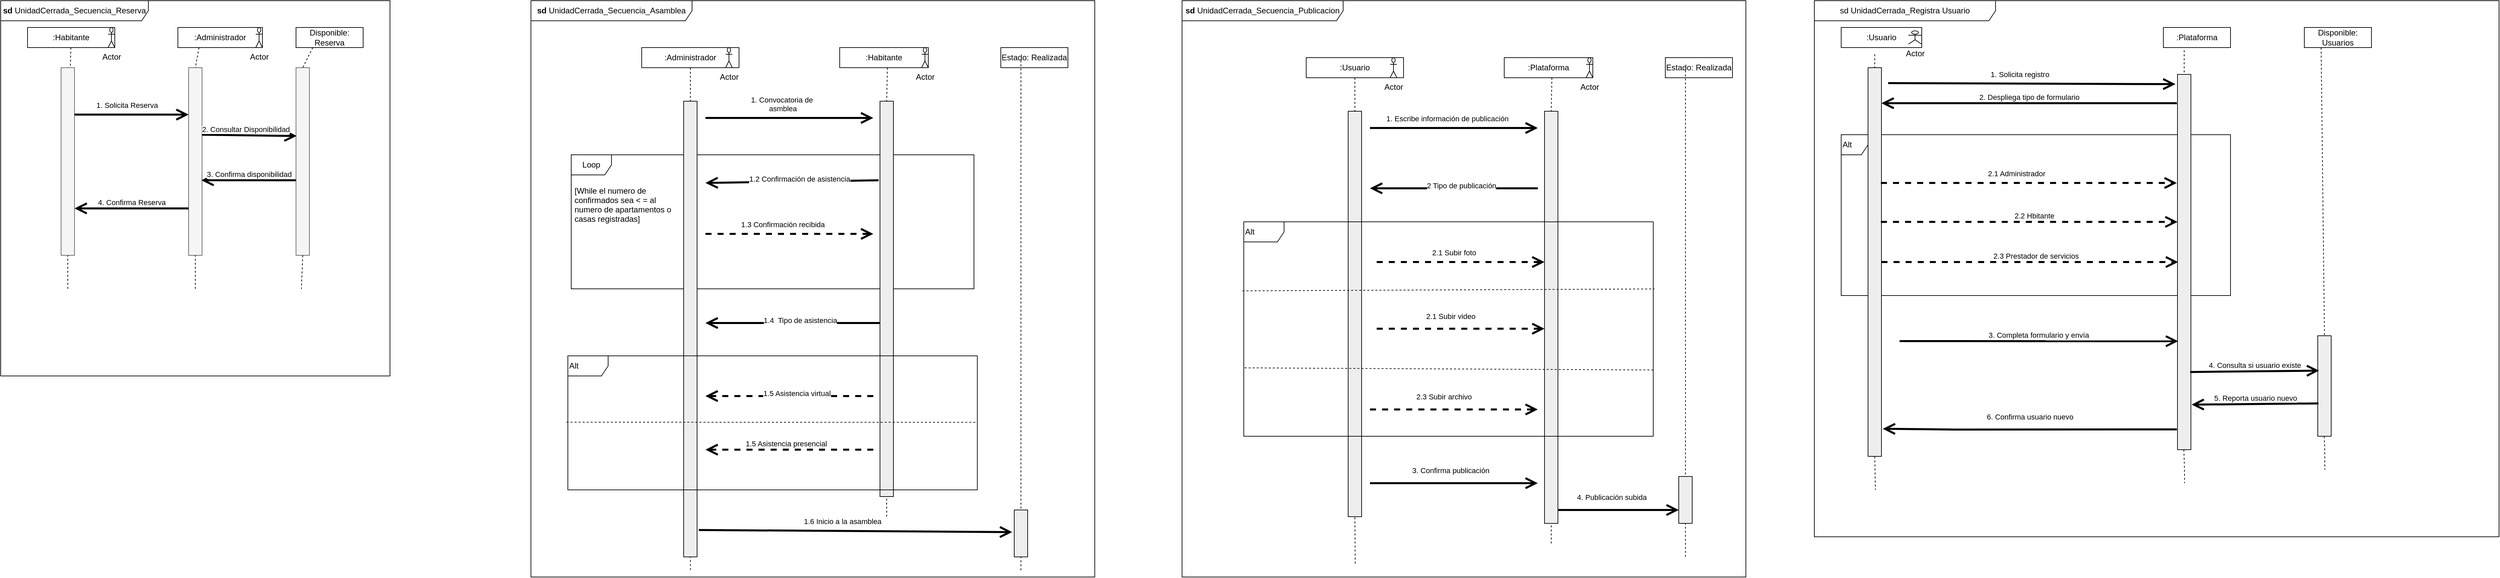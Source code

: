 <mxfile version="13.7.7" type="github" pages="5">
  <diagram id="IByfszgsPYmH7Z33qqJC" name="sd Reserva">
    <mxGraphModel dx="868" dy="482" grid="1" gridSize="10" guides="1" tooltips="1" connect="1" arrows="1" fold="1" page="1" pageScale="1" pageWidth="827" pageHeight="1169" math="0" shadow="0">
      <root>
        <mxCell id="0" />
        <mxCell id="1" parent="0" />
        <mxCell id="T3ICBT90jM9kPvNU83P--3" value="&lt;b&gt;sd&lt;/b&gt; UnidadCerrada_Secuencia_Asamblea" style="shape=umlFrame;whiteSpace=wrap;html=1;width=240;height=30;" parent="1" vertex="1">
          <mxGeometry x="790" y="50" width="840" height="860" as="geometry" />
        </mxCell>
        <mxCell id="178sv82tuhjsQiMv21EE-5" value="&lt;b&gt;sd&lt;/b&gt; UnidadCerrada_Secuencia_Publicacion" style="shape=umlFrame;whiteSpace=wrap;html=1;width=240;height=30;" parent="1" vertex="1">
          <mxGeometry x="1760" y="50" width="840" height="860" as="geometry" />
        </mxCell>
        <mxCell id="T3ICBT90jM9kPvNU83P--27" value="Loop" style="shape=umlFrame;whiteSpace=wrap;html=1;" parent="1" vertex="1">
          <mxGeometry x="850" y="280" width="600" height="200" as="geometry" />
        </mxCell>
        <mxCell id="ECuL-u9GCJVW1QL4CKRL-1" value="&lt;b&gt;sd&lt;/b&gt; UnidadCerrada_Secuencia_Reserva" style="shape=umlFrame;whiteSpace=wrap;html=1;width=220;height=30;" parent="1" vertex="1">
          <mxGeometry y="50" width="580" height="560" as="geometry" />
        </mxCell>
        <mxCell id="ECuL-u9GCJVW1QL4CKRL-2" value=":Habitante" style="shape=rect;html=1;whiteSpace=wrap;align=center;" parent="1" vertex="1">
          <mxGeometry x="40" y="90" width="130" height="30" as="geometry" />
        </mxCell>
        <mxCell id="ECuL-u9GCJVW1QL4CKRL-3" value=":Administrador" style="shape=rect;html=1;whiteSpace=wrap;align=center;" parent="1" vertex="1">
          <mxGeometry x="264" y="90" width="126" height="30" as="geometry" />
        </mxCell>
        <mxCell id="ECuL-u9GCJVW1QL4CKRL-4" value="" style="shape=rect;fillColor=#f5f5f5;html=1;strokeColor=#666666;fontColor=#333333;" parent="1" vertex="1">
          <mxGeometry x="90" y="150" width="20" height="280" as="geometry" />
        </mxCell>
        <mxCell id="ECuL-u9GCJVW1QL4CKRL-5" value="" style="edgeStyle=none;dashed=1;endArrow=none;html=1;" parent="1" source="ECuL-u9GCJVW1QL4CKRL-2" target="ECuL-u9GCJVW1QL4CKRL-4" edge="1">
          <mxGeometry relative="1" as="geometry" />
        </mxCell>
        <mxCell id="ECuL-u9GCJVW1QL4CKRL-6" value="1. Solicita Reserva" style="edgeStyle=none;html=1;endArrow=open;endSize=12;strokeWidth=3;verticalAlign=bottom;entryX=0;entryY=0.25;entryDx=0;entryDy=0;exitX=1;exitY=0.25;exitDx=0;exitDy=0;" parent="1" edge="1" target="ECuL-u9GCJVW1QL4CKRL-7" source="ECuL-u9GCJVW1QL4CKRL-4">
          <mxGeometry x="-0.084" y="5" width="160" relative="1" as="geometry">
            <mxPoint x="120" y="175" as="sourcePoint" />
            <mxPoint x="270" y="175" as="targetPoint" />
            <mxPoint as="offset" />
          </mxGeometry>
        </mxCell>
        <mxCell id="ECuL-u9GCJVW1QL4CKRL-7" value="" style="shape=rect;fillColor=#f5f5f5;html=1;strokeColor=#666666;fontColor=#333333;" parent="1" vertex="1">
          <mxGeometry x="280" y="150" width="20" height="280" as="geometry" />
        </mxCell>
        <mxCell id="ECuL-u9GCJVW1QL4CKRL-8" value="" style="edgeStyle=none;dashed=1;endArrow=none;html=1;exitX=0.25;exitY=1;exitDx=0;exitDy=0;entryX=0.5;entryY=0;entryDx=0;entryDy=0;" parent="1" source="ECuL-u9GCJVW1QL4CKRL-3" target="ECuL-u9GCJVW1QL4CKRL-7" edge="1">
          <mxGeometry relative="1" as="geometry">
            <mxPoint x="110" y="130" as="sourcePoint" />
            <mxPoint x="289" y="140" as="targetPoint" />
          </mxGeometry>
        </mxCell>
        <mxCell id="ECuL-u9GCJVW1QL4CKRL-9" value="4. Confirma Reserva" style="edgeStyle=none;html=1;endArrow=open;endSize=12;strokeWidth=3;verticalAlign=bottom;entryX=1;entryY=0.75;entryDx=0;entryDy=0;exitX=0;exitY=0.75;exitDx=0;exitDy=0;" parent="1" source="ECuL-u9GCJVW1QL4CKRL-7" target="ECuL-u9GCJVW1QL4CKRL-4" edge="1">
          <mxGeometry width="160" relative="1" as="geometry">
            <mxPoint x="275" y="263" as="sourcePoint" />
            <mxPoint x="300" y="350" as="targetPoint" />
          </mxGeometry>
        </mxCell>
        <mxCell id="ECuL-u9GCJVW1QL4CKRL-10" value="Disponible: Reserva" style="shape=rect;html=1;whiteSpace=wrap;align=center;" parent="1" vertex="1">
          <mxGeometry x="440" y="90" width="100" height="30" as="geometry" />
        </mxCell>
        <mxCell id="ECuL-u9GCJVW1QL4CKRL-11" value="" style="shape=rect;fillColor=#f5f5f5;html=1;strokeColor=#666666;fontColor=#333333;" parent="1" vertex="1">
          <mxGeometry x="440" y="150" width="20" height="280" as="geometry" />
        </mxCell>
        <mxCell id="ECuL-u9GCJVW1QL4CKRL-12" value="" style="edgeStyle=none;dashed=1;endArrow=none;html=1;exitX=0.25;exitY=1;exitDx=0;exitDy=0;entryX=0.5;entryY=0;entryDx=0;entryDy=0;" parent="1" source="ECuL-u9GCJVW1QL4CKRL-10" target="ECuL-u9GCJVW1QL4CKRL-11" edge="1">
          <mxGeometry relative="1" as="geometry">
            <mxPoint x="256" y="130" as="sourcePoint" />
            <mxPoint x="435" y="140" as="targetPoint" />
          </mxGeometry>
        </mxCell>
        <mxCell id="ECuL-u9GCJVW1QL4CKRL-13" value="2. Consultar Disponibilidad" style="edgeStyle=none;html=1;endArrow=open;endSize=12;strokeWidth=3;verticalAlign=bottom;exitX=1;exitY=0.357;exitDx=0;exitDy=0;exitPerimeter=0;entryX=0.05;entryY=0.364;entryDx=0;entryDy=0;entryPerimeter=0;" parent="1" source="ECuL-u9GCJVW1QL4CKRL-7" edge="1" target="ECuL-u9GCJVW1QL4CKRL-11">
          <mxGeometry x="-0.077" width="160" relative="1" as="geometry">
            <mxPoint x="300" y="204.5" as="sourcePoint" />
            <mxPoint x="440" y="250" as="targetPoint" />
            <mxPoint as="offset" />
          </mxGeometry>
        </mxCell>
        <mxCell id="ECuL-u9GCJVW1QL4CKRL-14" value="3. Confirma disponibilidad" style="edgeStyle=none;html=1;endArrow=open;endSize=12;strokeWidth=3;verticalAlign=bottom;entryX=0.95;entryY=0.6;entryDx=0;entryDy=0;entryPerimeter=0;" parent="1" target="ECuL-u9GCJVW1QL4CKRL-7" edge="1">
          <mxGeometry width="160" relative="1" as="geometry">
            <mxPoint x="440" y="318" as="sourcePoint" />
            <mxPoint x="510" y="200" as="targetPoint" />
          </mxGeometry>
        </mxCell>
        <mxCell id="T3ICBT90jM9kPvNU83P--1" value="Actor" style="shape=umlActor;verticalLabelPosition=bottom;verticalAlign=top;html=1;outlineConnect=0;" parent="1" vertex="1">
          <mxGeometry x="160" y="90" width="10" height="30" as="geometry" />
        </mxCell>
        <mxCell id="T3ICBT90jM9kPvNU83P--2" value="Actor" style="shape=umlActor;verticalLabelPosition=bottom;verticalAlign=top;html=1;outlineConnect=0;" parent="1" vertex="1">
          <mxGeometry x="380" y="90" width="10" height="30" as="geometry" />
        </mxCell>
        <mxCell id="T3ICBT90jM9kPvNU83P--4" value=":Administrador" style="shape=rect;html=1;whiteSpace=wrap;align=center;" parent="1" vertex="1">
          <mxGeometry x="955" y="120" width="145" height="30" as="geometry" />
        </mxCell>
        <mxCell id="T3ICBT90jM9kPvNU83P--5" value=":Habitante" style="shape=rect;html=1;whiteSpace=wrap;align=center;" parent="1" vertex="1">
          <mxGeometry x="1250" y="120" width="132" height="30" as="geometry" />
        </mxCell>
        <mxCell id="T3ICBT90jM9kPvNU83P--6" value="" style="shape=rect;html=1;fillColor=#EEEEEE;" parent="1" vertex="1">
          <mxGeometry x="1017.5" y="200" width="20" height="680" as="geometry" />
        </mxCell>
        <mxCell id="T3ICBT90jM9kPvNU83P--7" value="" style="edgeStyle=none;dashed=1;endArrow=none;html=1;" parent="1" source="T3ICBT90jM9kPvNU83P--4" target="T3ICBT90jM9kPvNU83P--6" edge="1">
          <mxGeometry relative="1" as="geometry" />
        </mxCell>
        <mxCell id="T3ICBT90jM9kPvNU83P--8" value="1. Convocatoria de&amp;nbsp;&lt;br&gt;asmblea" style="edgeStyle=none;html=1;endArrow=open;endSize=12;strokeWidth=3;verticalAlign=bottom;" parent="1" edge="1">
          <mxGeometry x="-0.084" y="5" width="160" relative="1" as="geometry">
            <mxPoint x="1050" y="225" as="sourcePoint" />
            <mxPoint x="1300" y="225" as="targetPoint" />
            <mxPoint as="offset" />
          </mxGeometry>
        </mxCell>
        <mxCell id="T3ICBT90jM9kPvNU83P--9" value="" style="shape=rect;html=1;fillColor=#EEEEEE;" parent="1" vertex="1">
          <mxGeometry x="1310" y="200" width="20" height="590" as="geometry" />
        </mxCell>
        <mxCell id="T3ICBT90jM9kPvNU83P--10" value="" style="edgeStyle=none;dashed=1;endArrow=none;html=1;exitX=0.25;exitY=1;exitDx=0;exitDy=0;entryX=0.5;entryY=0;entryDx=0;entryDy=0;" parent="1" target="T3ICBT90jM9kPvNU83P--9" edge="1">
          <mxGeometry relative="1" as="geometry">
            <mxPoint x="1321" y="150" as="sourcePoint" />
            <mxPoint x="1319" y="170" as="targetPoint" />
          </mxGeometry>
        </mxCell>
        <mxCell id="T3ICBT90jM9kPvNU83P--12" value="Estado: Realizada" style="shape=rect;html=1;whiteSpace=wrap;align=center;" parent="1" vertex="1">
          <mxGeometry x="1490" y="120" width="100" height="30" as="geometry" />
        </mxCell>
        <mxCell id="T3ICBT90jM9kPvNU83P--13" value="" style="shape=rect;html=1;fillColor=#EEEEEE;" parent="1" vertex="1">
          <mxGeometry x="1510" y="810" width="20" height="70" as="geometry" />
        </mxCell>
        <mxCell id="T3ICBT90jM9kPvNU83P--14" value="" style="edgeStyle=none;dashed=1;endArrow=none;html=1;entryX=0.5;entryY=0;entryDx=0;entryDy=0;" parent="1" target="T3ICBT90jM9kPvNU83P--13" edge="1">
          <mxGeometry relative="1" as="geometry">
            <mxPoint x="1520" y="139" as="sourcePoint" />
            <mxPoint x="1465" y="170" as="targetPoint" />
          </mxGeometry>
        </mxCell>
        <mxCell id="T3ICBT90jM9kPvNU83P--17" value="Actor" style="shape=umlActor;verticalLabelPosition=bottom;verticalAlign=top;html=1;outlineConnect=0;" parent="1" vertex="1">
          <mxGeometry x="1080" y="120" width="10" height="30" as="geometry" />
        </mxCell>
        <mxCell id="T3ICBT90jM9kPvNU83P--18" value="Actor" style="shape=umlActor;verticalLabelPosition=bottom;verticalAlign=top;html=1;outlineConnect=0;" parent="1" vertex="1">
          <mxGeometry x="1372" y="120" width="10" height="30" as="geometry" />
        </mxCell>
        <mxCell id="T3ICBT90jM9kPvNU83P--21" value="" style="edgeStyle=none;dashed=1;endArrow=none;html=1;entryX=0.5;entryY=1;entryDx=0;entryDy=0;" parent="1" target="ECuL-u9GCJVW1QL4CKRL-4" edge="1">
          <mxGeometry relative="1" as="geometry">
            <mxPoint x="100" y="480" as="sourcePoint" />
            <mxPoint x="113.125" y="160" as="targetPoint" />
          </mxGeometry>
        </mxCell>
        <mxCell id="T3ICBT90jM9kPvNU83P--22" value="" style="edgeStyle=none;dashed=1;endArrow=none;html=1;entryX=0.5;entryY=1;entryDx=0;entryDy=0;" parent="1" target="ECuL-u9GCJVW1QL4CKRL-7" edge="1">
          <mxGeometry relative="1" as="geometry">
            <mxPoint x="290" y="480" as="sourcePoint" />
            <mxPoint x="123.125" y="170" as="targetPoint" />
          </mxGeometry>
        </mxCell>
        <mxCell id="T3ICBT90jM9kPvNU83P--23" value="" style="edgeStyle=none;dashed=1;endArrow=none;html=1;exitX=0.5;exitY=1;exitDx=0;exitDy=0;" parent="1" source="ECuL-u9GCJVW1QL4CKRL-11" edge="1">
          <mxGeometry relative="1" as="geometry">
            <mxPoint x="134.375" y="150" as="sourcePoint" />
            <mxPoint x="448" y="480" as="targetPoint" />
          </mxGeometry>
        </mxCell>
        <mxCell id="T3ICBT90jM9kPvNU83P--26" value="1.2 Confirmación de asistencia" style="edgeStyle=none;html=1;endArrow=open;endSize=12;strokeWidth=3;verticalAlign=bottom;" parent="1" edge="1">
          <mxGeometry x="-0.084" y="5" width="160" relative="1" as="geometry">
            <mxPoint x="1308" y="318" as="sourcePoint" />
            <mxPoint x="1050" y="322" as="targetPoint" />
            <mxPoint as="offset" />
          </mxGeometry>
        </mxCell>
        <mxCell id="T3ICBT90jM9kPvNU83P--28" value="[While el numero de &#xa;confirmados sea &lt; = al &#xa;numero de apartamentos o&#xa;casas registradas]  " style="text;align=left;fontStyle=0;verticalAlign=top;spacingLeft=3;spacingRight=3;strokeColor=none;rotatable=0;points=[[0,0.5],[1,0.5]];portConstraint=eastwest;" parent="1" vertex="1">
          <mxGeometry x="850" y="320" width="170" height="150" as="geometry" />
        </mxCell>
        <mxCell id="T3ICBT90jM9kPvNU83P--29" value="1.3 Confirmación recibida" style="edgeStyle=none;html=1;endArrow=open;endSize=12;strokeWidth=3;verticalAlign=bottom;dashed=1;" parent="1" edge="1">
          <mxGeometry x="-0.084" y="5" width="160" relative="1" as="geometry">
            <mxPoint x="1050" y="398" as="sourcePoint" />
            <mxPoint x="1300" y="398" as="targetPoint" />
            <mxPoint as="offset" />
          </mxGeometry>
        </mxCell>
        <mxCell id="T3ICBT90jM9kPvNU83P--30" value="Alt" style="shape=umlFrame;whiteSpace=wrap;html=1;align=left;" parent="1" vertex="1">
          <mxGeometry x="845" y="580" width="610" height="200" as="geometry" />
        </mxCell>
        <mxCell id="T3ICBT90jM9kPvNU83P--31" value="1.4&amp;nbsp; Tipo de asistencia" style="edgeStyle=none;html=1;endArrow=open;endSize=12;strokeWidth=3;verticalAlign=bottom;exitX=0;exitY=0.561;exitDx=0;exitDy=0;exitPerimeter=0;" parent="1" source="T3ICBT90jM9kPvNU83P--9" edge="1">
          <mxGeometry x="-0.084" y="5" width="160" relative="1" as="geometry">
            <mxPoint x="1300" y="531" as="sourcePoint" />
            <mxPoint x="1050" y="531" as="targetPoint" />
            <mxPoint as="offset" />
          </mxGeometry>
        </mxCell>
        <mxCell id="T3ICBT90jM9kPvNU83P--32" value="1.5 Asistencia virtual" style="edgeStyle=none;html=1;endArrow=open;endSize=12;strokeWidth=3;verticalAlign=bottom;dashed=1;exitX=0.746;exitY=0.3;exitDx=0;exitDy=0;exitPerimeter=0;entryX=0.336;entryY=0.3;entryDx=0;entryDy=0;entryPerimeter=0;" parent="1" source="T3ICBT90jM9kPvNU83P--30" target="T3ICBT90jM9kPvNU83P--30" edge="1">
          <mxGeometry x="-0.084" y="5" width="160" relative="1" as="geometry">
            <mxPoint x="1060" y="408" as="sourcePoint" />
            <mxPoint x="1310" y="408" as="targetPoint" />
            <mxPoint as="offset" />
          </mxGeometry>
        </mxCell>
        <mxCell id="T3ICBT90jM9kPvNU83P--33" value="1.5 Asistencia presencial" style="edgeStyle=none;html=1;endArrow=open;endSize=12;strokeWidth=3;verticalAlign=bottom;dashed=1;exitX=0.746;exitY=0.3;exitDx=0;exitDy=0;exitPerimeter=0;entryX=0.336;entryY=0.3;entryDx=0;entryDy=0;entryPerimeter=0;" parent="1" edge="1">
          <mxGeometry x="0.04" width="160" relative="1" as="geometry">
            <mxPoint x="1300.1" y="720" as="sourcePoint" />
            <mxPoint x="1050" y="720" as="targetPoint" />
            <mxPoint as="offset" />
          </mxGeometry>
        </mxCell>
        <mxCell id="T3ICBT90jM9kPvNU83P--38" value="" style="endArrow=none;html=1;dashed=1;entryX=1.001;entryY=0.496;entryDx=0;entryDy=0;entryPerimeter=0;" parent="1" target="T3ICBT90jM9kPvNU83P--30" edge="1">
          <mxGeometry width="50" height="50" relative="1" as="geometry">
            <mxPoint x="843" y="679" as="sourcePoint" />
            <mxPoint x="1350" y="500" as="targetPoint" />
          </mxGeometry>
        </mxCell>
        <mxCell id="T3ICBT90jM9kPvNU83P--39" value="1.6 Inicio a la asamblea" style="edgeStyle=none;html=1;endArrow=open;endSize=12;strokeWidth=3;verticalAlign=bottom;exitX=1.125;exitY=0.941;exitDx=0;exitDy=0;exitPerimeter=0;" parent="1" source="T3ICBT90jM9kPvNU83P--6" edge="1">
          <mxGeometry x="-0.084" y="5" width="160" relative="1" as="geometry">
            <mxPoint x="1310" y="541" as="sourcePoint" />
            <mxPoint x="1507" y="843" as="targetPoint" />
            <mxPoint as="offset" />
          </mxGeometry>
        </mxCell>
        <mxCell id="178sv82tuhjsQiMv21EE-1" value="" style="edgeStyle=none;dashed=1;endArrow=none;html=1;entryX=0.5;entryY=1;entryDx=0;entryDy=0;exitX=0.283;exitY=0.988;exitDx=0;exitDy=0;exitPerimeter=0;" parent="1" source="T3ICBT90jM9kPvNU83P--3" target="T3ICBT90jM9kPvNU83P--6" edge="1">
          <mxGeometry relative="1" as="geometry">
            <mxPoint x="1037.5" y="160" as="sourcePoint" />
            <mxPoint x="1037.5" y="210" as="targetPoint" />
          </mxGeometry>
        </mxCell>
        <mxCell id="178sv82tuhjsQiMv21EE-2" value="" style="edgeStyle=none;dashed=1;endArrow=none;html=1;entryX=0.5;entryY=1;entryDx=0;entryDy=0;" parent="1" target="T3ICBT90jM9kPvNU83P--9" edge="1">
          <mxGeometry relative="1" as="geometry">
            <mxPoint x="1320" y="820" as="sourcePoint" />
            <mxPoint x="1037.5" y="890" as="targetPoint" />
          </mxGeometry>
        </mxCell>
        <mxCell id="178sv82tuhjsQiMv21EE-3" value="" style="edgeStyle=none;dashed=1;endArrow=none;html=1;entryX=0.5;entryY=1;entryDx=0;entryDy=0;" parent="1" target="T3ICBT90jM9kPvNU83P--13" edge="1">
          <mxGeometry relative="1" as="geometry">
            <mxPoint x="1520" y="900" as="sourcePoint" />
            <mxPoint x="1047.5" y="900" as="targetPoint" />
          </mxGeometry>
        </mxCell>
        <mxCell id="178sv82tuhjsQiMv21EE-6" value=":Usuario" style="shape=rect;html=1;whiteSpace=wrap;align=center;" parent="1" vertex="1">
          <mxGeometry x="1945" y="135" width="145" height="30" as="geometry" />
        </mxCell>
        <mxCell id="178sv82tuhjsQiMv21EE-7" value=":Plataforma" style="shape=rect;html=1;whiteSpace=wrap;align=center;" parent="1" vertex="1">
          <mxGeometry x="2240" y="135" width="132" height="30" as="geometry" />
        </mxCell>
        <mxCell id="178sv82tuhjsQiMv21EE-8" value="" style="shape=rect;html=1;fillColor=#EEEEEE;" parent="1" vertex="1">
          <mxGeometry x="2007.5" y="215" width="20" height="605" as="geometry" />
        </mxCell>
        <mxCell id="178sv82tuhjsQiMv21EE-9" value="" style="edgeStyle=none;dashed=1;endArrow=none;html=1;" parent="1" source="178sv82tuhjsQiMv21EE-6" target="178sv82tuhjsQiMv21EE-8" edge="1">
          <mxGeometry relative="1" as="geometry" />
        </mxCell>
        <mxCell id="178sv82tuhjsQiMv21EE-10" value="1. Escribe información de publicación" style="edgeStyle=none;html=1;endArrow=open;endSize=12;strokeWidth=3;verticalAlign=bottom;" parent="1" edge="1">
          <mxGeometry x="-0.084" y="5" width="160" relative="1" as="geometry">
            <mxPoint x="2040" y="240" as="sourcePoint" />
            <mxPoint x="2290" y="240" as="targetPoint" />
            <mxPoint as="offset" />
          </mxGeometry>
        </mxCell>
        <mxCell id="178sv82tuhjsQiMv21EE-11" value="" style="shape=rect;html=1;fillColor=#EEEEEE;" parent="1" vertex="1">
          <mxGeometry x="2300" y="215" width="20" height="615" as="geometry" />
        </mxCell>
        <mxCell id="178sv82tuhjsQiMv21EE-12" value="" style="edgeStyle=none;dashed=1;endArrow=none;html=1;exitX=0.25;exitY=1;exitDx=0;exitDy=0;entryX=0.5;entryY=0;entryDx=0;entryDy=0;" parent="1" target="178sv82tuhjsQiMv21EE-11" edge="1">
          <mxGeometry relative="1" as="geometry">
            <mxPoint x="2311" y="165" as="sourcePoint" />
            <mxPoint x="2309" y="185" as="targetPoint" />
          </mxGeometry>
        </mxCell>
        <mxCell id="178sv82tuhjsQiMv21EE-13" value="Estado: Realizada" style="shape=rect;html=1;whiteSpace=wrap;align=center;" parent="1" vertex="1">
          <mxGeometry x="2480" y="135" width="100" height="30" as="geometry" />
        </mxCell>
        <mxCell id="178sv82tuhjsQiMv21EE-14" value="" style="shape=rect;html=1;fillColor=#EEEEEE;" parent="1" vertex="1">
          <mxGeometry x="2500" y="760" width="20" height="70" as="geometry" />
        </mxCell>
        <mxCell id="178sv82tuhjsQiMv21EE-15" value="" style="edgeStyle=none;dashed=1;endArrow=none;html=1;entryX=0.5;entryY=0;entryDx=0;entryDy=0;" parent="1" target="178sv82tuhjsQiMv21EE-14" edge="1">
          <mxGeometry relative="1" as="geometry">
            <mxPoint x="2510" y="154" as="sourcePoint" />
            <mxPoint x="2455" y="185" as="targetPoint" />
          </mxGeometry>
        </mxCell>
        <mxCell id="178sv82tuhjsQiMv21EE-16" value="Actor" style="shape=umlActor;verticalLabelPosition=bottom;verticalAlign=top;html=1;outlineConnect=0;" parent="1" vertex="1">
          <mxGeometry x="2070" y="135" width="10" height="30" as="geometry" />
        </mxCell>
        <mxCell id="178sv82tuhjsQiMv21EE-17" value="Actor" style="shape=umlActor;verticalLabelPosition=bottom;verticalAlign=top;html=1;outlineConnect=0;" parent="1" vertex="1">
          <mxGeometry x="2362" y="135" width="10" height="30" as="geometry" />
        </mxCell>
        <mxCell id="178sv82tuhjsQiMv21EE-21" value="Alt" style="shape=umlFrame;whiteSpace=wrap;html=1;align=left;" parent="1" vertex="1">
          <mxGeometry x="1852" y="380" width="610" height="320" as="geometry" />
        </mxCell>
        <mxCell id="178sv82tuhjsQiMv21EE-22" value="2 Tipo de publicación" style="edgeStyle=none;html=1;endArrow=open;endSize=12;strokeWidth=3;verticalAlign=bottom;" parent="1" edge="1">
          <mxGeometry x="-0.084" y="5" width="160" relative="1" as="geometry">
            <mxPoint x="2290" y="330" as="sourcePoint" />
            <mxPoint x="2040" y="330" as="targetPoint" />
            <mxPoint as="offset" />
          </mxGeometry>
        </mxCell>
        <mxCell id="178sv82tuhjsQiMv21EE-25" value="" style="endArrow=none;html=1;dashed=1;entryX=1.003;entryY=0.313;entryDx=0;entryDy=0;entryPerimeter=0;" parent="1" target="178sv82tuhjsQiMv21EE-21" edge="1">
          <mxGeometry width="50" height="50" relative="1" as="geometry">
            <mxPoint x="1850" y="483" as="sourcePoint" />
            <mxPoint x="2357" y="300" as="targetPoint" />
          </mxGeometry>
        </mxCell>
        <mxCell id="178sv82tuhjsQiMv21EE-27" value="" style="edgeStyle=none;dashed=1;endArrow=none;html=1;entryX=0.5;entryY=1;entryDx=0;entryDy=0;" parent="1" target="178sv82tuhjsQiMv21EE-8" edge="1">
          <mxGeometry relative="1" as="geometry">
            <mxPoint x="2018" y="890" as="sourcePoint" />
            <mxPoint x="2027.5" y="225" as="targetPoint" />
          </mxGeometry>
        </mxCell>
        <mxCell id="178sv82tuhjsQiMv21EE-28" value="" style="edgeStyle=none;dashed=1;endArrow=none;html=1;entryX=0.5;entryY=1;entryDx=0;entryDy=0;" parent="1" target="178sv82tuhjsQiMv21EE-11" edge="1">
          <mxGeometry relative="1" as="geometry">
            <mxPoint x="2310" y="860" as="sourcePoint" />
            <mxPoint x="2027.5" y="905" as="targetPoint" />
          </mxGeometry>
        </mxCell>
        <mxCell id="178sv82tuhjsQiMv21EE-29" value="" style="edgeStyle=none;dashed=1;endArrow=none;html=1;entryX=0.5;entryY=1;entryDx=0;entryDy=0;" parent="1" target="178sv82tuhjsQiMv21EE-14" edge="1">
          <mxGeometry relative="1" as="geometry">
            <mxPoint x="2510" y="880" as="sourcePoint" />
            <mxPoint x="2037.5" y="915" as="targetPoint" />
          </mxGeometry>
        </mxCell>
        <mxCell id="178sv82tuhjsQiMv21EE-30" value="2.1 Subir foto" style="edgeStyle=none;html=1;endArrow=open;endSize=12;strokeWidth=3;verticalAlign=bottom;dashed=1;" parent="1" edge="1">
          <mxGeometry x="-0.084" y="5" width="160" relative="1" as="geometry">
            <mxPoint x="2050" y="440" as="sourcePoint" />
            <mxPoint x="2300" y="440" as="targetPoint" />
            <mxPoint as="offset" />
          </mxGeometry>
        </mxCell>
        <mxCell id="178sv82tuhjsQiMv21EE-32" value="2.3 Subir archivo" style="edgeStyle=none;html=1;endArrow=open;endSize=12;strokeWidth=3;verticalAlign=bottom;dashed=1;" parent="1" edge="1">
          <mxGeometry x="-0.12" y="10" width="160" relative="1" as="geometry">
            <mxPoint x="2040" y="660" as="sourcePoint" />
            <mxPoint x="2290" y="660" as="targetPoint" />
            <mxPoint as="offset" />
          </mxGeometry>
        </mxCell>
        <mxCell id="178sv82tuhjsQiMv21EE-34" value="" style="endArrow=none;html=1;dashed=1;entryX=1.005;entryY=0.691;entryDx=0;entryDy=0;entryPerimeter=0;exitX=0.002;exitY=0.681;exitDx=0;exitDy=0;exitPerimeter=0;" parent="1" source="178sv82tuhjsQiMv21EE-21" target="178sv82tuhjsQiMv21EE-21" edge="1">
          <mxGeometry width="50" height="50" relative="1" as="geometry">
            <mxPoint x="1860" y="489" as="sourcePoint" />
            <mxPoint x="2470.78" y="491.08" as="targetPoint" />
          </mxGeometry>
        </mxCell>
        <mxCell id="178sv82tuhjsQiMv21EE-36" value="2.1 Subir video" style="edgeStyle=none;html=1;endArrow=open;endSize=12;strokeWidth=3;verticalAlign=bottom;dashed=1;" parent="1" edge="1">
          <mxGeometry x="-0.12" y="10" width="160" relative="1" as="geometry">
            <mxPoint x="2050" y="539.5" as="sourcePoint" />
            <mxPoint x="2300" y="539.5" as="targetPoint" />
            <mxPoint as="offset" />
          </mxGeometry>
        </mxCell>
        <mxCell id="178sv82tuhjsQiMv21EE-38" value="3. Confirma publicación" style="edgeStyle=none;html=1;endArrow=open;endSize=12;strokeWidth=3;verticalAlign=bottom;" parent="1" edge="1">
          <mxGeometry x="-0.04" y="10" width="160" relative="1" as="geometry">
            <mxPoint x="2040" y="770" as="sourcePoint" />
            <mxPoint x="2290" y="770" as="targetPoint" />
            <mxPoint as="offset" />
          </mxGeometry>
        </mxCell>
        <mxCell id="178sv82tuhjsQiMv21EE-39" value="4. Publicación subida" style="edgeStyle=none;html=1;endArrow=open;endSize=12;strokeWidth=3;verticalAlign=bottom;" parent="1" edge="1">
          <mxGeometry x="-0.111" y="10" width="160" relative="1" as="geometry">
            <mxPoint x="2320" y="810" as="sourcePoint" />
            <mxPoint x="2500" y="810" as="targetPoint" />
            <mxPoint as="offset" />
          </mxGeometry>
        </mxCell>
        <mxCell id="bqlqlFVX8aRGGul1h23t-1" value="Alt" style="shape=umlFrame;whiteSpace=wrap;html=1;align=left;width=40;height=30;" parent="1" vertex="1">
          <mxGeometry x="2742" y="250" width="580" height="240" as="geometry" />
        </mxCell>
        <mxCell id="bqlqlFVX8aRGGul1h23t-2" value="sd UnidadCerrada_Registra Usuario" style="shape=umlFrame;whiteSpace=wrap;html=1;width=270;height=30;" parent="1" vertex="1">
          <mxGeometry x="2702" y="50" width="1020" height="800" as="geometry" />
        </mxCell>
        <mxCell id="bqlqlFVX8aRGGul1h23t-3" value=":Usuario" style="shape=rect;html=1;whiteSpace=wrap;align=center;" parent="1" vertex="1">
          <mxGeometry x="2742" y="90" width="120" height="30" as="geometry" />
        </mxCell>
        <mxCell id="bqlqlFVX8aRGGul1h23t-4" value=":Plataforma" style="shape=rect;html=1;whiteSpace=wrap;align=center;" parent="1" vertex="1">
          <mxGeometry x="3222" y="90" width="100" height="30" as="geometry" />
        </mxCell>
        <mxCell id="bqlqlFVX8aRGGul1h23t-5" value="" style="shape=rect;fillColor=#eeeeee;html=1;" parent="1" vertex="1">
          <mxGeometry x="2782" y="150" width="20" height="580" as="geometry" />
        </mxCell>
        <mxCell id="bqlqlFVX8aRGGul1h23t-6" value="" style="edgeStyle=none;dashed=1;endArrow=none;html=1;" parent="1" target="bqlqlFVX8aRGGul1h23t-5" edge="1">
          <mxGeometry relative="1" as="geometry">
            <mxPoint x="2792" y="130" as="sourcePoint" />
          </mxGeometry>
        </mxCell>
        <mxCell id="bqlqlFVX8aRGGul1h23t-7" value="1. Solicita registro" style="edgeStyle=none;html=1;endArrow=open;endSize=12;strokeWidth=3;verticalAlign=bottom;entryX=-0.15;entryY=0.026;entryDx=0;entryDy=0;entryPerimeter=0;" parent="1" target="bqlqlFVX8aRGGul1h23t-8" edge="1">
          <mxGeometry x="-0.084" y="5" width="160" relative="1" as="geometry">
            <mxPoint x="2812" y="173" as="sourcePoint" />
            <mxPoint x="2962" y="173" as="targetPoint" />
            <mxPoint as="offset" />
          </mxGeometry>
        </mxCell>
        <mxCell id="bqlqlFVX8aRGGul1h23t-8" value="" style="shape=rect;fillColor=#eeeeee;html=1;" parent="1" vertex="1">
          <mxGeometry x="3243" y="160" width="20" height="560" as="geometry" />
        </mxCell>
        <mxCell id="bqlqlFVX8aRGGul1h23t-9" value="" style="edgeStyle=none;dashed=1;endArrow=none;html=1;entryX=0.5;entryY=0;entryDx=0;entryDy=0;" parent="1" target="bqlqlFVX8aRGGul1h23t-8" edge="1">
          <mxGeometry relative="1" as="geometry">
            <mxPoint x="3253" y="124" as="sourcePoint" />
            <mxPoint x="2981" y="140" as="targetPoint" />
          </mxGeometry>
        </mxCell>
        <mxCell id="bqlqlFVX8aRGGul1h23t-10" value="Disponible: Usuarios" style="shape=rect;html=1;whiteSpace=wrap;align=center;" parent="1" vertex="1">
          <mxGeometry x="3432" y="90" width="100" height="30" as="geometry" />
        </mxCell>
        <mxCell id="bqlqlFVX8aRGGul1h23t-11" value="" style="shape=rect;fillColor=#eeeeee;html=1;" parent="1" vertex="1">
          <mxGeometry x="3452" y="550" width="20" height="150" as="geometry" />
        </mxCell>
        <mxCell id="bqlqlFVX8aRGGul1h23t-12" value="" style="edgeStyle=none;dashed=1;endArrow=none;html=1;exitX=0.25;exitY=1;exitDx=0;exitDy=0;entryX=0.5;entryY=0;entryDx=0;entryDy=0;" parent="1" source="bqlqlFVX8aRGGul1h23t-10" target="bqlqlFVX8aRGGul1h23t-11" edge="1">
          <mxGeometry relative="1" as="geometry">
            <mxPoint x="2948" y="130" as="sourcePoint" />
            <mxPoint x="3127" y="140" as="targetPoint" />
          </mxGeometry>
        </mxCell>
        <mxCell id="bqlqlFVX8aRGGul1h23t-13" value="2. Despliega tipo de formulario" style="edgeStyle=none;html=1;endArrow=open;endSize=12;strokeWidth=3;verticalAlign=bottom;" parent="1" edge="1">
          <mxGeometry width="160" relative="1" as="geometry">
            <mxPoint x="3242" y="203" as="sourcePoint" />
            <mxPoint x="2802" y="203" as="targetPoint" />
          </mxGeometry>
        </mxCell>
        <mxCell id="bqlqlFVX8aRGGul1h23t-14" value="3. Completa formulario y envía" style="edgeStyle=none;html=1;endArrow=open;endSize=12;strokeWidth=3;verticalAlign=bottom;entryX=0.05;entryY=0.711;entryDx=0;entryDy=0;entryPerimeter=0;" parent="1" target="bqlqlFVX8aRGGul1h23t-8" edge="1">
          <mxGeometry width="160" relative="1" as="geometry">
            <mxPoint x="2829" y="558" as="sourcePoint" />
            <mxPoint x="2979" y="550" as="targetPoint" />
          </mxGeometry>
        </mxCell>
        <mxCell id="bqlqlFVX8aRGGul1h23t-15" value="4. Consulta si usuario existe" style="edgeStyle=none;html=1;endArrow=open;endSize=12;strokeWidth=3;verticalAlign=bottom;exitX=0.95;exitY=0.793;exitDx=0;exitDy=0;exitPerimeter=0;entryX=0.1;entryY=0.347;entryDx=0;entryDy=0;entryPerimeter=0;" parent="1" source="bqlqlFVX8aRGGul1h23t-8" target="bqlqlFVX8aRGGul1h23t-11" edge="1">
          <mxGeometry width="160" relative="1" as="geometry">
            <mxPoint x="3292" y="590" as="sourcePoint" />
            <mxPoint x="3392" y="590" as="targetPoint" />
          </mxGeometry>
        </mxCell>
        <mxCell id="bqlqlFVX8aRGGul1h23t-16" value="5. Reporta usuario nuevo" style="edgeStyle=none;html=1;endArrow=open;endSize=12;strokeWidth=3;verticalAlign=bottom;exitX=0.05;exitY=0.673;exitDx=0;exitDy=0;exitPerimeter=0;entryX=1.05;entryY=0.88;entryDx=0;entryDy=0;entryPerimeter=0;" parent="1" source="bqlqlFVX8aRGGul1h23t-11" target="bqlqlFVX8aRGGul1h23t-8" edge="1">
          <mxGeometry width="160" relative="1" as="geometry">
            <mxPoint x="3402" y="650" as="sourcePoint" />
            <mxPoint x="3282" y="650" as="targetPoint" />
          </mxGeometry>
        </mxCell>
        <mxCell id="bqlqlFVX8aRGGul1h23t-17" value="6. Confirma usuario nuevo" style="edgeStyle=none;html=1;endArrow=open;endSize=12;strokeWidth=3;verticalAlign=bottom;exitX=-0.05;exitY=0.946;exitDx=0;exitDy=0;exitPerimeter=0;entryX=1.1;entryY=0.929;entryDx=0;entryDy=0;entryPerimeter=0;" parent="1" source="bqlqlFVX8aRGGul1h23t-8" target="bqlqlFVX8aRGGul1h23t-5" edge="1">
          <mxGeometry y="-10" width="160" relative="1" as="geometry">
            <mxPoint x="2952" y="670" as="sourcePoint" />
            <mxPoint x="2812" y="670" as="targetPoint" />
            <Array as="points">
              <mxPoint x="2912" y="690" />
            </Array>
            <mxPoint as="offset" />
          </mxGeometry>
        </mxCell>
        <mxCell id="bqlqlFVX8aRGGul1h23t-18" value="2.1 Administrador" style="edgeStyle=none;html=1;endArrow=open;endSize=12;strokeWidth=3;verticalAlign=bottom;dashed=1;exitX=0.102;exitY=0.3;exitDx=0;exitDy=0;exitPerimeter=0;" parent="1" source="bqlqlFVX8aRGGul1h23t-1" edge="1">
          <mxGeometry x="-0.084" y="5" width="160" relative="1" as="geometry">
            <mxPoint x="2819" y="48" as="sourcePoint" />
            <mxPoint x="3242" y="322" as="targetPoint" />
            <mxPoint as="offset" />
          </mxGeometry>
        </mxCell>
        <mxCell id="bqlqlFVX8aRGGul1h23t-19" value="2.2 Hbitante&amp;nbsp;" style="edgeStyle=none;html=1;endArrow=open;endSize=12;strokeWidth=3;verticalAlign=bottom;dashed=1;entryX=0.864;entryY=0.542;entryDx=0;entryDy=0;entryPerimeter=0;exitX=0.102;exitY=0.542;exitDx=0;exitDy=0;exitPerimeter=0;" parent="1" source="bqlqlFVX8aRGGul1h23t-1" target="bqlqlFVX8aRGGul1h23t-1" edge="1">
          <mxGeometry x="0.04" width="160" relative="1" as="geometry">
            <mxPoint x="3059.1" y="360" as="sourcePoint" />
            <mxPoint x="2809" y="360" as="targetPoint" />
            <mxPoint as="offset" />
          </mxGeometry>
        </mxCell>
        <mxCell id="bqlqlFVX8aRGGul1h23t-20" value="2.3 Prestador de servicios" style="edgeStyle=none;html=1;endArrow=open;endSize=12;strokeWidth=3;verticalAlign=bottom;dashed=1;entryX=0.864;entryY=0.542;entryDx=0;entryDy=0;entryPerimeter=0;exitX=0.102;exitY=0.542;exitDx=0;exitDy=0;exitPerimeter=0;" parent="1" edge="1">
          <mxGeometry x="0.04" width="160" relative="1" as="geometry">
            <mxPoint x="2802" y="440" as="sourcePoint" />
            <mxPoint x="3243.96" y="440" as="targetPoint" />
            <mxPoint as="offset" />
          </mxGeometry>
        </mxCell>
        <mxCell id="bqlqlFVX8aRGGul1h23t-21" value="Actor" style="shape=umlActor;verticalLabelPosition=bottom;verticalAlign=top;html=1;outlineConnect=0;" parent="1" vertex="1">
          <mxGeometry x="2842" y="95" width="20" height="20" as="geometry" />
        </mxCell>
        <mxCell id="bqlqlFVX8aRGGul1h23t-22" value="" style="endArrow=none;html=1;exitX=0.5;exitY=1;exitDx=0;exitDy=0;dashed=1;" parent="1" source="bqlqlFVX8aRGGul1h23t-5" edge="1">
          <mxGeometry width="50" height="50" relative="1" as="geometry">
            <mxPoint x="3192" y="510" as="sourcePoint" />
            <mxPoint x="2793" y="780" as="targetPoint" />
          </mxGeometry>
        </mxCell>
        <mxCell id="bqlqlFVX8aRGGul1h23t-23" value="" style="endArrow=none;html=1;exitX=0.5;exitY=1;exitDx=0;exitDy=0;dashed=1;" parent="1" edge="1">
          <mxGeometry width="50" height="50" relative="1" as="geometry">
            <mxPoint x="3252.5" y="720" as="sourcePoint" />
            <mxPoint x="3253.5" y="770" as="targetPoint" />
            <Array as="points">
              <mxPoint x="3253.5" y="750" />
            </Array>
          </mxGeometry>
        </mxCell>
        <mxCell id="bqlqlFVX8aRGGul1h23t-24" value="" style="endArrow=none;html=1;exitX=0.5;exitY=1;exitDx=0;exitDy=0;dashed=1;" parent="1" edge="1">
          <mxGeometry width="50" height="50" relative="1" as="geometry">
            <mxPoint x="3461.5" y="700" as="sourcePoint" />
            <mxPoint x="3462.5" y="750" as="targetPoint" />
            <Array as="points">
              <mxPoint x="3462.5" y="720" />
            </Array>
          </mxGeometry>
        </mxCell>
      </root>
    </mxGraphModel>
  </diagram>
  <diagram id="yh-tzPzn17W5D8__4sHy" name="sd Cancela Reserva">
    <mxGraphModel dx="1422" dy="774" grid="1" gridSize="10" guides="1" tooltips="1" connect="1" arrows="1" fold="1" page="1" pageScale="1" pageWidth="827" pageHeight="1169" math="0" shadow="0">
      <root>
        <mxCell id="wSqZqBclXX3DSsfDVTRR-0" />
        <mxCell id="wSqZqBclXX3DSsfDVTRR-1" parent="wSqZqBclXX3DSsfDVTRR-0" />
        <mxCell id="mDjAnLP5M4NBwBjSUuuq-0" value="sd UnidadCerrada_SecuenciaCancelaReserva" style="shape=umlFrame;whiteSpace=wrap;html=1;width=270;height=30;" parent="wSqZqBclXX3DSsfDVTRR-1" vertex="1">
          <mxGeometry x="190" y="70" width="580" height="300" as="geometry" />
        </mxCell>
        <mxCell id="mDjAnLP5M4NBwBjSUuuq-1" value=":Arrendatario" style="shape=rect;html=1;whiteSpace=wrap;align=center;" parent="wSqZqBclXX3DSsfDVTRR-1" vertex="1">
          <mxGeometry x="200" y="110" width="100" height="30" as="geometry" />
        </mxCell>
        <mxCell id="mDjAnLP5M4NBwBjSUuuq-2" value=":Administrador" style="shape=rect;html=1;whiteSpace=wrap;align=center;" parent="wSqZqBclXX3DSsfDVTRR-1" vertex="1">
          <mxGeometry x="414" y="110" width="100" height="30" as="geometry" />
        </mxCell>
        <mxCell id="mDjAnLP5M4NBwBjSUuuq-3" value="" style="shape=rect;fillColor=#eeeeee;html=1;" parent="wSqZqBclXX3DSsfDVTRR-1" vertex="1">
          <mxGeometry x="240" y="170" width="20" height="170" as="geometry" />
        </mxCell>
        <mxCell id="mDjAnLP5M4NBwBjSUuuq-4" value="" style="edgeStyle=none;dashed=1;endArrow=none;html=1;" parent="wSqZqBclXX3DSsfDVTRR-1" source="mDjAnLP5M4NBwBjSUuuq-1" target="mDjAnLP5M4NBwBjSUuuq-3" edge="1">
          <mxGeometry relative="1" as="geometry" />
        </mxCell>
        <mxCell id="mDjAnLP5M4NBwBjSUuuq-5" value="1. Solicita cancelación de reserva" style="edgeStyle=none;html=1;endArrow=open;endSize=12;strokeWidth=3;verticalAlign=bottom;entryX=0;entryY=0.167;entryDx=0;entryDy=0;entryPerimeter=0;exitX=1.2;exitY=0.167;exitDx=0;exitDy=0;exitPerimeter=0;" parent="wSqZqBclXX3DSsfDVTRR-1" source="mDjAnLP5M4NBwBjSUuuq-3" target="mDjAnLP5M4NBwBjSUuuq-6" edge="1">
          <mxGeometry x="-0.084" y="5" width="160" relative="1" as="geometry">
            <mxPoint x="260" y="240" as="sourcePoint" />
            <mxPoint x="420" y="240" as="targetPoint" />
            <mxPoint as="offset" />
          </mxGeometry>
        </mxCell>
        <mxCell id="mDjAnLP5M4NBwBjSUuuq-6" value="" style="shape=rect;fillColor=#eeeeee;html=1;" parent="wSqZqBclXX3DSsfDVTRR-1" vertex="1">
          <mxGeometry x="430" y="170" width="20" height="170" as="geometry" />
        </mxCell>
        <mxCell id="mDjAnLP5M4NBwBjSUuuq-7" value="" style="edgeStyle=none;dashed=1;endArrow=none;html=1;exitX=0.25;exitY=1;exitDx=0;exitDy=0;entryX=0.5;entryY=0;entryDx=0;entryDy=0;" parent="wSqZqBclXX3DSsfDVTRR-1" source="mDjAnLP5M4NBwBjSUuuq-2" target="mDjAnLP5M4NBwBjSUuuq-6" edge="1">
          <mxGeometry relative="1" as="geometry">
            <mxPoint x="260" y="150" as="sourcePoint" />
            <mxPoint x="439" y="160" as="targetPoint" />
          </mxGeometry>
        </mxCell>
        <mxCell id="mDjAnLP5M4NBwBjSUuuq-8" value="6. Informa cancelación" style="edgeStyle=none;html=1;endArrow=open;endSize=12;strokeWidth=3;verticalAlign=bottom;entryX=1;entryY=1;entryDx=0;entryDy=0;exitX=0;exitY=1;exitDx=0;exitDy=0;" parent="wSqZqBclXX3DSsfDVTRR-1" source="mDjAnLP5M4NBwBjSUuuq-6" target="mDjAnLP5M4NBwBjSUuuq-3" edge="1">
          <mxGeometry x="0.15" y="27" width="160" relative="1" as="geometry">
            <mxPoint x="425" y="320" as="sourcePoint" />
            <mxPoint x="450" y="370" as="targetPoint" />
            <Array as="points" />
            <mxPoint as="offset" />
          </mxGeometry>
        </mxCell>
        <mxCell id="mDjAnLP5M4NBwBjSUuuq-9" value="No Disponible: Reserva" style="shape=rect;html=1;whiteSpace=wrap;align=center;" parent="wSqZqBclXX3DSsfDVTRR-1" vertex="1">
          <mxGeometry x="570" y="110" width="100" height="30" as="geometry" />
        </mxCell>
        <mxCell id="mDjAnLP5M4NBwBjSUuuq-10" value="" style="shape=rect;fillColor=#eeeeee;html=1;" parent="wSqZqBclXX3DSsfDVTRR-1" vertex="1">
          <mxGeometry x="590" y="170" width="20" height="150" as="geometry" />
        </mxCell>
        <mxCell id="mDjAnLP5M4NBwBjSUuuq-11" value="" style="edgeStyle=none;dashed=1;endArrow=none;html=1;exitX=0.25;exitY=1;exitDx=0;exitDy=0;entryX=0.5;entryY=0;entryDx=0;entryDy=0;" parent="wSqZqBclXX3DSsfDVTRR-1" source="mDjAnLP5M4NBwBjSUuuq-9" target="mDjAnLP5M4NBwBjSUuuq-10" edge="1">
          <mxGeometry relative="1" as="geometry">
            <mxPoint x="406" y="150" as="sourcePoint" />
            <mxPoint x="585" y="160" as="targetPoint" />
          </mxGeometry>
        </mxCell>
        <mxCell id="mDjAnLP5M4NBwBjSUuuq-12" value="2. Consulta reserva" style="edgeStyle=none;html=1;endArrow=open;endSize=12;strokeWidth=3;verticalAlign=bottom;entryX=-0.1;entryY=0.367;entryDx=0;entryDy=0;entryPerimeter=0;" parent="wSqZqBclXX3DSsfDVTRR-1" target="mDjAnLP5M4NBwBjSUuuq-10" edge="1">
          <mxGeometry x="-0.077" width="160" relative="1" as="geometry">
            <mxPoint x="450" y="224.5" as="sourcePoint" />
            <mxPoint x="580" y="224.5" as="targetPoint" />
            <mxPoint as="offset" />
          </mxGeometry>
        </mxCell>
        <mxCell id="mDjAnLP5M4NBwBjSUuuq-13" value="3. Confirma reserva" style="edgeStyle=none;html=1;endArrow=open;endSize=12;strokeWidth=3;verticalAlign=bottom;entryX=1;entryY=0.529;entryDx=0;entryDy=0;exitX=0.2;exitY=0.6;exitDx=0;exitDy=0;exitPerimeter=0;entryPerimeter=0;" parent="wSqZqBclXX3DSsfDVTRR-1" source="mDjAnLP5M4NBwBjSUuuq-10" target="mDjAnLP5M4NBwBjSUuuq-6" edge="1">
          <mxGeometry width="160" relative="1" as="geometry">
            <mxPoint x="500" y="220" as="sourcePoint" />
            <mxPoint x="660" y="220" as="targetPoint" />
          </mxGeometry>
        </mxCell>
        <mxCell id="mDjAnLP5M4NBwBjSUuuq-14" value="4. Actualiza cancelación" style="edgeStyle=none;html=1;endArrow=open;endSize=12;strokeWidth=3;verticalAlign=bottom;" parent="wSqZqBclXX3DSsfDVTRR-1" edge="1">
          <mxGeometry x="-0.143" y="-20" width="160" relative="1" as="geometry">
            <mxPoint x="450" y="290" as="sourcePoint" />
            <mxPoint x="590" y="290" as="targetPoint" />
            <mxPoint as="offset" />
          </mxGeometry>
        </mxCell>
        <mxCell id="mDjAnLP5M4NBwBjSUuuq-15" value="5. Confirma Disponibilidad" style="edgeStyle=none;html=1;endArrow=open;endSize=12;strokeWidth=3;verticalAlign=bottom;exitX=-0.2;exitY=0.96;exitDx=0;exitDy=0;exitPerimeter=0;" parent="wSqZqBclXX3DSsfDVTRR-1" source="mDjAnLP5M4NBwBjSUuuq-10" edge="1">
          <mxGeometry x="-0.015" y="23" width="160" relative="1" as="geometry">
            <mxPoint x="230" y="430" as="sourcePoint" />
            <mxPoint x="450" y="314" as="targetPoint" />
            <mxPoint as="offset" />
          </mxGeometry>
        </mxCell>
      </root>
    </mxGraphModel>
  </diagram>
  <diagram id="zQn1iesokthTSKD0T2hZ" name="sd Registra Usuario">
    <mxGraphModel dx="1422" dy="774" grid="1" gridSize="10" guides="1" tooltips="1" connect="1" arrows="1" fold="1" page="1" pageScale="1" pageWidth="827" pageHeight="1169" math="0" shadow="0">
      <root>
        <mxCell id="6NzbD9gAisI1Vw0t7Wcz-0" />
        <mxCell id="6NzbD9gAisI1Vw0t7Wcz-1" parent="6NzbD9gAisI1Vw0t7Wcz-0" />
        <mxCell id="lhzQCGJtRWxJXnnE-DHJ-0" value="Alt" style="shape=umlFrame;whiteSpace=wrap;html=1;align=left;width=40;height=30;" vertex="1" parent="6NzbD9gAisI1Vw0t7Wcz-1">
          <mxGeometry x="740" y="270" width="580" height="240" as="geometry" />
        </mxCell>
        <mxCell id="kPNriyCqqXKrgMgWBLYF-0" value="sd UnidadCerrada_Registra Usuario" style="shape=umlFrame;whiteSpace=wrap;html=1;width=270;height=30;" vertex="1" parent="6NzbD9gAisI1Vw0t7Wcz-1">
          <mxGeometry x="700" y="70" width="1020" height="800" as="geometry" />
        </mxCell>
        <mxCell id="6NzbD9gAisI1Vw0t7Wcz-35" value="sd UnidadCerrada_Registra Usuario" style="shape=umlFrame;whiteSpace=wrap;html=1;width=270;height=30;" parent="6NzbD9gAisI1Vw0t7Wcz-1" vertex="1">
          <mxGeometry x="90" y="70" width="580" height="340" as="geometry" />
        </mxCell>
        <mxCell id="6NzbD9gAisI1Vw0t7Wcz-36" value=":Usuario" style="shape=rect;html=1;whiteSpace=wrap;align=center;" parent="6NzbD9gAisI1Vw0t7Wcz-1" vertex="1">
          <mxGeometry x="100" y="110" width="100" height="30" as="geometry" />
        </mxCell>
        <mxCell id="6NzbD9gAisI1Vw0t7Wcz-37" value=":Plataforma" style="shape=rect;html=1;whiteSpace=wrap;align=center;" parent="6NzbD9gAisI1Vw0t7Wcz-1" vertex="1">
          <mxGeometry x="314" y="110" width="100" height="30" as="geometry" />
        </mxCell>
        <mxCell id="6NzbD9gAisI1Vw0t7Wcz-38" value="" style="shape=rect;fillColor=#eeeeee;html=1;" parent="6NzbD9gAisI1Vw0t7Wcz-1" vertex="1">
          <mxGeometry x="140" y="170" width="20" height="210" as="geometry" />
        </mxCell>
        <mxCell id="6NzbD9gAisI1Vw0t7Wcz-39" value="" style="edgeStyle=none;dashed=1;endArrow=none;html=1;" parent="6NzbD9gAisI1Vw0t7Wcz-1" source="6NzbD9gAisI1Vw0t7Wcz-36" target="6NzbD9gAisI1Vw0t7Wcz-38" edge="1">
          <mxGeometry relative="1" as="geometry" />
        </mxCell>
        <mxCell id="6NzbD9gAisI1Vw0t7Wcz-40" value="1. Solicita registro" style="edgeStyle=none;html=1;endArrow=open;endSize=12;strokeWidth=3;verticalAlign=bottom;entryX=-0.05;entryY=0.11;entryDx=0;entryDy=0;entryPerimeter=0;" parent="6NzbD9gAisI1Vw0t7Wcz-1" target="6NzbD9gAisI1Vw0t7Wcz-41" edge="1">
          <mxGeometry x="-0.084" y="5" width="160" relative="1" as="geometry">
            <mxPoint x="164" y="193" as="sourcePoint" />
            <mxPoint x="320" y="240" as="targetPoint" />
            <mxPoint as="offset" />
          </mxGeometry>
        </mxCell>
        <mxCell id="6NzbD9gAisI1Vw0t7Wcz-41" value="" style="shape=rect;fillColor=#eeeeee;html=1;" parent="6NzbD9gAisI1Vw0t7Wcz-1" vertex="1">
          <mxGeometry x="330" y="170" width="20" height="210" as="geometry" />
        </mxCell>
        <mxCell id="6NzbD9gAisI1Vw0t7Wcz-42" value="" style="edgeStyle=none;dashed=1;endArrow=none;html=1;exitX=0.25;exitY=1;exitDx=0;exitDy=0;entryX=0.5;entryY=0;entryDx=0;entryDy=0;" parent="6NzbD9gAisI1Vw0t7Wcz-1" source="6NzbD9gAisI1Vw0t7Wcz-37" target="6NzbD9gAisI1Vw0t7Wcz-41" edge="1">
          <mxGeometry relative="1" as="geometry">
            <mxPoint x="160" y="150" as="sourcePoint" />
            <mxPoint x="339" y="160" as="targetPoint" />
          </mxGeometry>
        </mxCell>
        <mxCell id="6NzbD9gAisI1Vw0t7Wcz-43" value="Disponible: Usuarios" style="shape=rect;html=1;whiteSpace=wrap;align=center;" parent="6NzbD9gAisI1Vw0t7Wcz-1" vertex="1">
          <mxGeometry x="470" y="110" width="100" height="30" as="geometry" />
        </mxCell>
        <mxCell id="6NzbD9gAisI1Vw0t7Wcz-44" value="" style="shape=rect;fillColor=#eeeeee;html=1;" parent="6NzbD9gAisI1Vw0t7Wcz-1" vertex="1">
          <mxGeometry x="490" y="170" width="20" height="170" as="geometry" />
        </mxCell>
        <mxCell id="6NzbD9gAisI1Vw0t7Wcz-45" value="" style="edgeStyle=none;dashed=1;endArrow=none;html=1;exitX=0.25;exitY=1;exitDx=0;exitDy=0;entryX=0.5;entryY=0;entryDx=0;entryDy=0;" parent="6NzbD9gAisI1Vw0t7Wcz-1" source="6NzbD9gAisI1Vw0t7Wcz-43" target="6NzbD9gAisI1Vw0t7Wcz-44" edge="1">
          <mxGeometry relative="1" as="geometry">
            <mxPoint x="306" y="150" as="sourcePoint" />
            <mxPoint x="485" y="160" as="targetPoint" />
          </mxGeometry>
        </mxCell>
        <mxCell id="6NzbD9gAisI1Vw0t7Wcz-46" value="2. Despliega formulario" style="edgeStyle=none;html=1;endArrow=open;endSize=12;strokeWidth=3;verticalAlign=bottom;exitX=0;exitY=0.25;exitDx=0;exitDy=0;" parent="6NzbD9gAisI1Vw0t7Wcz-1" source="6NzbD9gAisI1Vw0t7Wcz-41" edge="1">
          <mxGeometry width="160" relative="1" as="geometry">
            <mxPoint x="230" y="250" as="sourcePoint" />
            <mxPoint x="160" y="223" as="targetPoint" />
          </mxGeometry>
        </mxCell>
        <mxCell id="6NzbD9gAisI1Vw0t7Wcz-47" value="3. Completa formulario y envía" style="edgeStyle=none;html=1;endArrow=open;endSize=12;strokeWidth=3;verticalAlign=bottom;entryX=0;entryY=0.405;entryDx=0;entryDy=0;entryPerimeter=0;exitX=1.15;exitY=0.41;exitDx=0;exitDy=0;exitPerimeter=0;" parent="6NzbD9gAisI1Vw0t7Wcz-1" source="6NzbD9gAisI1Vw0t7Wcz-38" target="6NzbD9gAisI1Vw0t7Wcz-41" edge="1">
          <mxGeometry width="160" relative="1" as="geometry">
            <mxPoint x="170" y="260" as="sourcePoint" />
            <mxPoint x="330" y="260" as="targetPoint" />
          </mxGeometry>
        </mxCell>
        <mxCell id="6NzbD9gAisI1Vw0t7Wcz-48" value="4. Consulta si usuario existe" style="edgeStyle=none;html=1;endArrow=open;endSize=12;strokeWidth=3;verticalAlign=bottom;" parent="6NzbD9gAisI1Vw0t7Wcz-1" edge="1">
          <mxGeometry width="160" relative="1" as="geometry">
            <mxPoint x="350" y="280" as="sourcePoint" />
            <mxPoint x="490" y="280" as="targetPoint" />
          </mxGeometry>
        </mxCell>
        <mxCell id="6NzbD9gAisI1Vw0t7Wcz-49" value="5. Reporta usuario nuevo" style="edgeStyle=none;html=1;endArrow=open;endSize=12;strokeWidth=3;verticalAlign=bottom;entryX=1;entryY=0.75;entryDx=0;entryDy=0;exitX=0.05;exitY=0.935;exitDx=0;exitDy=0;exitPerimeter=0;" parent="6NzbD9gAisI1Vw0t7Wcz-1" source="6NzbD9gAisI1Vw0t7Wcz-44" target="6NzbD9gAisI1Vw0t7Wcz-41" edge="1">
          <mxGeometry width="160" relative="1" as="geometry">
            <mxPoint x="370" y="360" as="sourcePoint" />
            <mxPoint x="530" y="360" as="targetPoint" />
          </mxGeometry>
        </mxCell>
        <mxCell id="6NzbD9gAisI1Vw0t7Wcz-50" value="6. Confirma usuario nuevo" style="edgeStyle=none;html=1;endArrow=open;endSize=12;strokeWidth=3;verticalAlign=bottom;entryX=1.1;entryY=0.948;entryDx=0;entryDy=0;entryPerimeter=0;" parent="6NzbD9gAisI1Vw0t7Wcz-1" target="6NzbD9gAisI1Vw0t7Wcz-38" edge="1">
          <mxGeometry width="160" relative="1" as="geometry">
            <mxPoint x="328" y="369" as="sourcePoint" />
            <mxPoint x="560" y="390" as="targetPoint" />
          </mxGeometry>
        </mxCell>
        <mxCell id="kPNriyCqqXKrgMgWBLYF-1" value=":Usuario" style="shape=rect;html=1;whiteSpace=wrap;align=center;" vertex="1" parent="6NzbD9gAisI1Vw0t7Wcz-1">
          <mxGeometry x="740" y="110" width="120" height="30" as="geometry" />
        </mxCell>
        <mxCell id="kPNriyCqqXKrgMgWBLYF-2" value=":Plataforma" style="shape=rect;html=1;whiteSpace=wrap;align=center;" vertex="1" parent="6NzbD9gAisI1Vw0t7Wcz-1">
          <mxGeometry x="1220" y="110" width="100" height="30" as="geometry" />
        </mxCell>
        <mxCell id="kPNriyCqqXKrgMgWBLYF-3" value="" style="shape=rect;fillColor=#eeeeee;html=1;" vertex="1" parent="6NzbD9gAisI1Vw0t7Wcz-1">
          <mxGeometry x="780" y="170" width="20" height="580" as="geometry" />
        </mxCell>
        <mxCell id="kPNriyCqqXKrgMgWBLYF-4" value="" style="edgeStyle=none;dashed=1;endArrow=none;html=1;" edge="1" parent="6NzbD9gAisI1Vw0t7Wcz-1" target="kPNriyCqqXKrgMgWBLYF-3">
          <mxGeometry relative="1" as="geometry">
            <mxPoint x="790" y="150" as="sourcePoint" />
          </mxGeometry>
        </mxCell>
        <mxCell id="kPNriyCqqXKrgMgWBLYF-5" value="1. Solicita registro" style="edgeStyle=none;html=1;endArrow=open;endSize=12;strokeWidth=3;verticalAlign=bottom;entryX=-0.15;entryY=0.026;entryDx=0;entryDy=0;entryPerimeter=0;" edge="1" parent="6NzbD9gAisI1Vw0t7Wcz-1" target="kPNriyCqqXKrgMgWBLYF-6">
          <mxGeometry x="-0.084" y="5" width="160" relative="1" as="geometry">
            <mxPoint x="810" y="193" as="sourcePoint" />
            <mxPoint x="960" y="193" as="targetPoint" />
            <mxPoint as="offset" />
          </mxGeometry>
        </mxCell>
        <mxCell id="kPNriyCqqXKrgMgWBLYF-6" value="" style="shape=rect;fillColor=#eeeeee;html=1;" vertex="1" parent="6NzbD9gAisI1Vw0t7Wcz-1">
          <mxGeometry x="1241" y="180" width="20" height="560" as="geometry" />
        </mxCell>
        <mxCell id="kPNriyCqqXKrgMgWBLYF-7" value="" style="edgeStyle=none;dashed=1;endArrow=none;html=1;entryX=0.5;entryY=0;entryDx=0;entryDy=0;" edge="1" parent="6NzbD9gAisI1Vw0t7Wcz-1" target="kPNriyCqqXKrgMgWBLYF-6">
          <mxGeometry relative="1" as="geometry">
            <mxPoint x="1251" y="144" as="sourcePoint" />
            <mxPoint x="979" y="160" as="targetPoint" />
          </mxGeometry>
        </mxCell>
        <mxCell id="kPNriyCqqXKrgMgWBLYF-8" value="Disponible: Usuarios" style="shape=rect;html=1;whiteSpace=wrap;align=center;" vertex="1" parent="6NzbD9gAisI1Vw0t7Wcz-1">
          <mxGeometry x="1430" y="110" width="100" height="30" as="geometry" />
        </mxCell>
        <mxCell id="kPNriyCqqXKrgMgWBLYF-9" value="" style="shape=rect;fillColor=#eeeeee;html=1;" vertex="1" parent="6NzbD9gAisI1Vw0t7Wcz-1">
          <mxGeometry x="1450" y="570" width="20" height="150" as="geometry" />
        </mxCell>
        <mxCell id="kPNriyCqqXKrgMgWBLYF-10" value="" style="edgeStyle=none;dashed=1;endArrow=none;html=1;exitX=0.25;exitY=1;exitDx=0;exitDy=0;entryX=0.5;entryY=0;entryDx=0;entryDy=0;" edge="1" parent="6NzbD9gAisI1Vw0t7Wcz-1" source="kPNriyCqqXKrgMgWBLYF-8" target="kPNriyCqqXKrgMgWBLYF-9">
          <mxGeometry relative="1" as="geometry">
            <mxPoint x="946" y="150" as="sourcePoint" />
            <mxPoint x="1125" y="160" as="targetPoint" />
          </mxGeometry>
        </mxCell>
        <mxCell id="kPNriyCqqXKrgMgWBLYF-11" value="2. Despliega tipo de formulario" style="edgeStyle=none;html=1;endArrow=open;endSize=12;strokeWidth=3;verticalAlign=bottom;" edge="1" parent="6NzbD9gAisI1Vw0t7Wcz-1">
          <mxGeometry width="160" relative="1" as="geometry">
            <mxPoint x="1240" y="223" as="sourcePoint" />
            <mxPoint x="800" y="223" as="targetPoint" />
          </mxGeometry>
        </mxCell>
        <mxCell id="kPNriyCqqXKrgMgWBLYF-12" value="3. Completa formulario y envía" style="edgeStyle=none;html=1;endArrow=open;endSize=12;strokeWidth=3;verticalAlign=bottom;entryX=0.05;entryY=0.711;entryDx=0;entryDy=0;entryPerimeter=0;" edge="1" parent="6NzbD9gAisI1Vw0t7Wcz-1" target="kPNriyCqqXKrgMgWBLYF-6">
          <mxGeometry width="160" relative="1" as="geometry">
            <mxPoint x="827" y="578" as="sourcePoint" />
            <mxPoint x="977" y="570" as="targetPoint" />
          </mxGeometry>
        </mxCell>
        <mxCell id="kPNriyCqqXKrgMgWBLYF-13" value="4. Consulta si usuario existe" style="edgeStyle=none;html=1;endArrow=open;endSize=12;strokeWidth=3;verticalAlign=bottom;exitX=0.95;exitY=0.793;exitDx=0;exitDy=0;exitPerimeter=0;entryX=0.1;entryY=0.347;entryDx=0;entryDy=0;entryPerimeter=0;" edge="1" parent="6NzbD9gAisI1Vw0t7Wcz-1" source="kPNriyCqqXKrgMgWBLYF-6" target="kPNriyCqqXKrgMgWBLYF-9">
          <mxGeometry width="160" relative="1" as="geometry">
            <mxPoint x="1290" y="610" as="sourcePoint" />
            <mxPoint x="1390" y="610" as="targetPoint" />
          </mxGeometry>
        </mxCell>
        <mxCell id="kPNriyCqqXKrgMgWBLYF-14" value="5. Reporta usuario nuevo" style="edgeStyle=none;html=1;endArrow=open;endSize=12;strokeWidth=3;verticalAlign=bottom;exitX=0.05;exitY=0.673;exitDx=0;exitDy=0;exitPerimeter=0;entryX=1.05;entryY=0.88;entryDx=0;entryDy=0;entryPerimeter=0;" edge="1" parent="6NzbD9gAisI1Vw0t7Wcz-1" source="kPNriyCqqXKrgMgWBLYF-9" target="kPNriyCqqXKrgMgWBLYF-6">
          <mxGeometry width="160" relative="1" as="geometry">
            <mxPoint x="1400" y="670" as="sourcePoint" />
            <mxPoint x="1280" y="670" as="targetPoint" />
          </mxGeometry>
        </mxCell>
        <mxCell id="kPNriyCqqXKrgMgWBLYF-15" value="6. Confirma usuario nuevo" style="edgeStyle=none;html=1;endArrow=open;endSize=12;strokeWidth=3;verticalAlign=bottom;exitX=-0.05;exitY=0.946;exitDx=0;exitDy=0;exitPerimeter=0;entryX=1.1;entryY=0.929;entryDx=0;entryDy=0;entryPerimeter=0;" edge="1" parent="6NzbD9gAisI1Vw0t7Wcz-1" target="kPNriyCqqXKrgMgWBLYF-3" source="kPNriyCqqXKrgMgWBLYF-6">
          <mxGeometry y="-10" width="160" relative="1" as="geometry">
            <mxPoint x="950" y="690" as="sourcePoint" />
            <mxPoint x="810" y="690" as="targetPoint" />
            <Array as="points">
              <mxPoint x="910" y="710" />
            </Array>
            <mxPoint as="offset" />
          </mxGeometry>
        </mxCell>
        <mxCell id="lhzQCGJtRWxJXnnE-DHJ-1" value="2.1 Administrador" style="edgeStyle=none;html=1;endArrow=open;endSize=12;strokeWidth=3;verticalAlign=bottom;dashed=1;exitX=0.102;exitY=0.3;exitDx=0;exitDy=0;exitPerimeter=0;" edge="1" parent="6NzbD9gAisI1Vw0t7Wcz-1" source="lhzQCGJtRWxJXnnE-DHJ-0">
          <mxGeometry x="-0.084" y="5" width="160" relative="1" as="geometry">
            <mxPoint x="817" y="68" as="sourcePoint" />
            <mxPoint x="1240" y="342" as="targetPoint" />
            <mxPoint as="offset" />
          </mxGeometry>
        </mxCell>
        <mxCell id="lhzQCGJtRWxJXnnE-DHJ-2" value="2.2 Hbitante&amp;nbsp;" style="edgeStyle=none;html=1;endArrow=open;endSize=12;strokeWidth=3;verticalAlign=bottom;dashed=1;entryX=0.864;entryY=0.542;entryDx=0;entryDy=0;entryPerimeter=0;exitX=0.102;exitY=0.542;exitDx=0;exitDy=0;exitPerimeter=0;" edge="1" parent="6NzbD9gAisI1Vw0t7Wcz-1" source="lhzQCGJtRWxJXnnE-DHJ-0" target="lhzQCGJtRWxJXnnE-DHJ-0">
          <mxGeometry x="0.04" width="160" relative="1" as="geometry">
            <mxPoint x="1057.1" y="380" as="sourcePoint" />
            <mxPoint x="807" y="380" as="targetPoint" />
            <mxPoint as="offset" />
          </mxGeometry>
        </mxCell>
        <mxCell id="x73n7lGz0DJRPAYdemt7-1" value="2.3 Prestador de servicios" style="edgeStyle=none;html=1;endArrow=open;endSize=12;strokeWidth=3;verticalAlign=bottom;dashed=1;entryX=0.864;entryY=0.542;entryDx=0;entryDy=0;entryPerimeter=0;exitX=0.102;exitY=0.542;exitDx=0;exitDy=0;exitPerimeter=0;" edge="1" parent="6NzbD9gAisI1Vw0t7Wcz-1">
          <mxGeometry x="0.04" width="160" relative="1" as="geometry">
            <mxPoint x="800.0" y="460.0" as="sourcePoint" />
            <mxPoint x="1241.96" y="460.0" as="targetPoint" />
            <mxPoint as="offset" />
          </mxGeometry>
        </mxCell>
        <mxCell id="x73n7lGz0DJRPAYdemt7-2" value="Actor" style="shape=umlActor;verticalLabelPosition=bottom;verticalAlign=top;html=1;outlineConnect=0;" vertex="1" parent="6NzbD9gAisI1Vw0t7Wcz-1">
          <mxGeometry x="840" y="115" width="20" height="20" as="geometry" />
        </mxCell>
        <mxCell id="x73n7lGz0DJRPAYdemt7-3" value="" style="endArrow=none;html=1;exitX=0.5;exitY=1;exitDx=0;exitDy=0;dashed=1;" edge="1" parent="6NzbD9gAisI1Vw0t7Wcz-1" source="kPNriyCqqXKrgMgWBLYF-3">
          <mxGeometry width="50" height="50" relative="1" as="geometry">
            <mxPoint x="1190" y="530" as="sourcePoint" />
            <mxPoint x="791" y="800" as="targetPoint" />
          </mxGeometry>
        </mxCell>
        <mxCell id="x73n7lGz0DJRPAYdemt7-4" value="" style="endArrow=none;html=1;exitX=0.5;exitY=1;exitDx=0;exitDy=0;dashed=1;" edge="1" parent="6NzbD9gAisI1Vw0t7Wcz-1">
          <mxGeometry width="50" height="50" relative="1" as="geometry">
            <mxPoint x="1250.5" y="740" as="sourcePoint" />
            <mxPoint x="1251.5" y="790" as="targetPoint" />
            <Array as="points">
              <mxPoint x="1251.5" y="770" />
            </Array>
          </mxGeometry>
        </mxCell>
        <mxCell id="x73n7lGz0DJRPAYdemt7-5" value="" style="endArrow=none;html=1;exitX=0.5;exitY=1;exitDx=0;exitDy=0;dashed=1;" edge="1" parent="6NzbD9gAisI1Vw0t7Wcz-1">
          <mxGeometry width="50" height="50" relative="1" as="geometry">
            <mxPoint x="1459.5" y="720" as="sourcePoint" />
            <mxPoint x="1460.5" y="770" as="targetPoint" />
            <Array as="points">
              <mxPoint x="1460.5" y="740" />
            </Array>
          </mxGeometry>
        </mxCell>
      </root>
    </mxGraphModel>
  </diagram>
  <diagram id="9ChIn9X5qMWzfroxfza_" name="sd Reporta">
    <mxGraphModel dx="1422" dy="774" grid="1" gridSize="10" guides="1" tooltips="1" connect="1" arrows="1" fold="1" page="1" pageScale="1" pageWidth="827" pageHeight="1169" math="0" shadow="0">
      <root>
        <mxCell id="AlTiR5gCa2WaLxxdo8Vd-0" />
        <mxCell id="AlTiR5gCa2WaLxxdo8Vd-1" parent="AlTiR5gCa2WaLxxdo8Vd-0" />
        <mxCell id="AlTiR5gCa2WaLxxdo8Vd-2" value="Sd UnidadCerrada_SecuenciaReporta" style="shape=umlFrame;whiteSpace=wrap;html=1;width=270;height=30;" parent="AlTiR5gCa2WaLxxdo8Vd-1" vertex="1">
          <mxGeometry x="190" y="70" width="580" height="410" as="geometry" />
        </mxCell>
        <mxCell id="AlTiR5gCa2WaLxxdo8Vd-3" value=":Usuario" style="shape=rect;html=1;whiteSpace=wrap;align=center;" parent="AlTiR5gCa2WaLxxdo8Vd-1" vertex="1">
          <mxGeometry x="200" y="110" width="100" height="30" as="geometry" />
        </mxCell>
        <mxCell id="AlTiR5gCa2WaLxxdo8Vd-4" value=":Plataforma" style="shape=rect;html=1;whiteSpace=wrap;align=center;" parent="AlTiR5gCa2WaLxxdo8Vd-1" vertex="1">
          <mxGeometry x="414" y="110" width="100" height="30" as="geometry" />
        </mxCell>
        <mxCell id="AlTiR5gCa2WaLxxdo8Vd-5" value="" style="shape=rect;fillColor=#eeeeee;html=1;" parent="AlTiR5gCa2WaLxxdo8Vd-1" vertex="1">
          <mxGeometry x="240" y="170" width="20" height="210" as="geometry" />
        </mxCell>
        <mxCell id="AlTiR5gCa2WaLxxdo8Vd-6" value="" style="edgeStyle=none;dashed=1;endArrow=none;html=1;" parent="AlTiR5gCa2WaLxxdo8Vd-1" source="AlTiR5gCa2WaLxxdo8Vd-3" target="AlTiR5gCa2WaLxxdo8Vd-5" edge="1">
          <mxGeometry relative="1" as="geometry" />
        </mxCell>
        <mxCell id="AlTiR5gCa2WaLxxdo8Vd-7" value="1. Solicita reporte" style="edgeStyle=none;html=1;endArrow=open;endSize=12;strokeWidth=3;verticalAlign=bottom;entryX=-0.05;entryY=0.11;entryDx=0;entryDy=0;entryPerimeter=0;" parent="AlTiR5gCa2WaLxxdo8Vd-1" target="AlTiR5gCa2WaLxxdo8Vd-8" edge="1">
          <mxGeometry x="-0.084" y="5" width="160" relative="1" as="geometry">
            <mxPoint x="264" y="193" as="sourcePoint" />
            <mxPoint x="420" y="240" as="targetPoint" />
            <mxPoint as="offset" />
          </mxGeometry>
        </mxCell>
        <mxCell id="AlTiR5gCa2WaLxxdo8Vd-8" value="" style="shape=rect;fillColor=#eeeeee;html=1;" parent="AlTiR5gCa2WaLxxdo8Vd-1" vertex="1">
          <mxGeometry x="430" y="170" width="20" height="210" as="geometry" />
        </mxCell>
        <mxCell id="AlTiR5gCa2WaLxxdo8Vd-9" value="" style="edgeStyle=none;dashed=1;endArrow=none;html=1;exitX=0.25;exitY=1;exitDx=0;exitDy=0;entryX=0.5;entryY=0;entryDx=0;entryDy=0;" parent="AlTiR5gCa2WaLxxdo8Vd-1" source="AlTiR5gCa2WaLxxdo8Vd-4" target="AlTiR5gCa2WaLxxdo8Vd-8" edge="1">
          <mxGeometry relative="1" as="geometry">
            <mxPoint x="260" y="150" as="sourcePoint" />
            <mxPoint x="439" y="160" as="targetPoint" />
          </mxGeometry>
        </mxCell>
        <mxCell id="AlTiR5gCa2WaLxxdo8Vd-10" value="Disponible: Reportes" style="shape=rect;html=1;whiteSpace=wrap;align=center;" parent="AlTiR5gCa2WaLxxdo8Vd-1" vertex="1">
          <mxGeometry x="590" y="110" width="100" height="30" as="geometry" />
        </mxCell>
        <mxCell id="AlTiR5gCa2WaLxxdo8Vd-11" value="" style="shape=rect;fillColor=#eeeeee;html=1;" parent="AlTiR5gCa2WaLxxdo8Vd-1" vertex="1">
          <mxGeometry x="610" y="170" width="20" height="170" as="geometry" />
        </mxCell>
        <mxCell id="AlTiR5gCa2WaLxxdo8Vd-12" value="" style="edgeStyle=none;dashed=1;endArrow=none;html=1;exitX=0.25;exitY=1;exitDx=0;exitDy=0;entryX=0.5;entryY=0;entryDx=0;entryDy=0;" parent="AlTiR5gCa2WaLxxdo8Vd-1" source="AlTiR5gCa2WaLxxdo8Vd-10" target="AlTiR5gCa2WaLxxdo8Vd-11" edge="1">
          <mxGeometry relative="1" as="geometry">
            <mxPoint x="406" y="150" as="sourcePoint" />
            <mxPoint x="585" y="160" as="targetPoint" />
          </mxGeometry>
        </mxCell>
        <mxCell id="AlTiR5gCa2WaLxxdo8Vd-13" value="4. Entrega lista de reportes" style="edgeStyle=none;html=1;endArrow=open;endSize=12;strokeWidth=3;verticalAlign=bottom;exitX=0;exitY=0.25;exitDx=0;exitDy=0;" parent="AlTiR5gCa2WaLxxdo8Vd-1" edge="1">
          <mxGeometry width="160" relative="1" as="geometry">
            <mxPoint x="430" y="274.5" as="sourcePoint" />
            <mxPoint x="260" y="275" as="targetPoint" />
          </mxGeometry>
        </mxCell>
        <mxCell id="AlTiR5gCa2WaLxxdo8Vd-14" value="5. Selecciona reporte&amp;nbsp;" style="edgeStyle=none;html=1;endArrow=open;endSize=12;strokeWidth=3;verticalAlign=bottom;entryX=0.05;entryY=0.638;entryDx=0;entryDy=0;entryPerimeter=0;exitX=1.15;exitY=0.629;exitDx=0;exitDy=0;exitPerimeter=0;" parent="AlTiR5gCa2WaLxxdo8Vd-1" source="AlTiR5gCa2WaLxxdo8Vd-5" target="AlTiR5gCa2WaLxxdo8Vd-8" edge="1">
          <mxGeometry width="160" relative="1" as="geometry">
            <mxPoint x="270" y="260" as="sourcePoint" />
            <mxPoint x="430" y="260" as="targetPoint" />
          </mxGeometry>
        </mxCell>
        <mxCell id="AlTiR5gCa2WaLxxdo8Vd-15" value="3. Entrega reportes disponibles" style="edgeStyle=none;html=1;endArrow=open;endSize=12;strokeWidth=3;verticalAlign=bottom;entryX=1.1;entryY=0.376;entryDx=0;entryDy=0;exitX=0;exitY=0.465;exitDx=0;exitDy=0;entryPerimeter=0;exitPerimeter=0;" parent="AlTiR5gCa2WaLxxdo8Vd-1" source="AlTiR5gCa2WaLxxdo8Vd-11" target="AlTiR5gCa2WaLxxdo8Vd-8" edge="1">
          <mxGeometry width="160" relative="1" as="geometry">
            <mxPoint x="580" y="320" as="sourcePoint" />
            <mxPoint x="630" y="360" as="targetPoint" />
            <Array as="points" />
          </mxGeometry>
        </mxCell>
        <mxCell id="AlTiR5gCa2WaLxxdo8Vd-16" value="6. Habilita edición de reporte" style="edgeStyle=none;html=1;endArrow=open;endSize=12;strokeWidth=3;verticalAlign=bottom;entryX=1;entryY=0.75;entryDx=0;entryDy=0;exitX=0;exitY=0.75;exitDx=0;exitDy=0;" parent="AlTiR5gCa2WaLxxdo8Vd-1" source="AlTiR5gCa2WaLxxdo8Vd-8" target="AlTiR5gCa2WaLxxdo8Vd-5" edge="1">
          <mxGeometry width="160" relative="1" as="geometry">
            <mxPoint x="428" y="369" as="sourcePoint" />
            <mxPoint x="660" y="390" as="targetPoint" />
          </mxGeometry>
        </mxCell>
        <mxCell id="AlTiR5gCa2WaLxxdo8Vd-17" value="2. Consulta reportes" style="edgeStyle=none;html=1;endArrow=open;endSize=12;strokeWidth=3;verticalAlign=bottom;" parent="AlTiR5gCa2WaLxxdo8Vd-1" edge="1">
          <mxGeometry width="160" relative="1" as="geometry">
            <mxPoint x="450" y="220" as="sourcePoint" />
            <mxPoint x="590" y="220" as="targetPoint" />
          </mxGeometry>
        </mxCell>
        <mxCell id="AlTiR5gCa2WaLxxdo8Vd-18" value="7. Edita y entrega reporte" style="edgeStyle=none;html=1;endArrow=open;endSize=12;strokeWidth=3;verticalAlign=bottom;" parent="AlTiR5gCa2WaLxxdo8Vd-1" edge="1">
          <mxGeometry width="160" relative="1" as="geometry">
            <mxPoint x="260" y="360" as="sourcePoint" />
            <mxPoint x="420" y="360" as="targetPoint" />
          </mxGeometry>
        </mxCell>
      </root>
    </mxGraphModel>
  </diagram>
  <diagram id="Ve2W9B9d9FIWVFeZGBOJ" name="sd Paga Admin">
    <mxGraphModel dx="1422" dy="774" grid="1" gridSize="10" guides="1" tooltips="1" connect="1" arrows="1" fold="1" page="1" pageScale="1" pageWidth="827" pageHeight="1169" math="0" shadow="0">
      <root>
        <mxCell id="GIii3W4BaCo0PKrpvov0-0" />
        <mxCell id="GIii3W4BaCo0PKrpvov0-1" parent="GIii3W4BaCo0PKrpvov0-0" />
        <mxCell id="GIii3W4BaCo0PKrpvov0-2" value="sd UnidadCerrada_PagoAdministracion&lt;br&gt;" style="shape=umlFrame;whiteSpace=wrap;html=1;width=290;height=30;" parent="GIii3W4BaCo0PKrpvov0-1" vertex="1">
          <mxGeometry x="180" y="50" width="460" height="320" as="geometry" />
        </mxCell>
      </root>
    </mxGraphModel>
  </diagram>
</mxfile>
